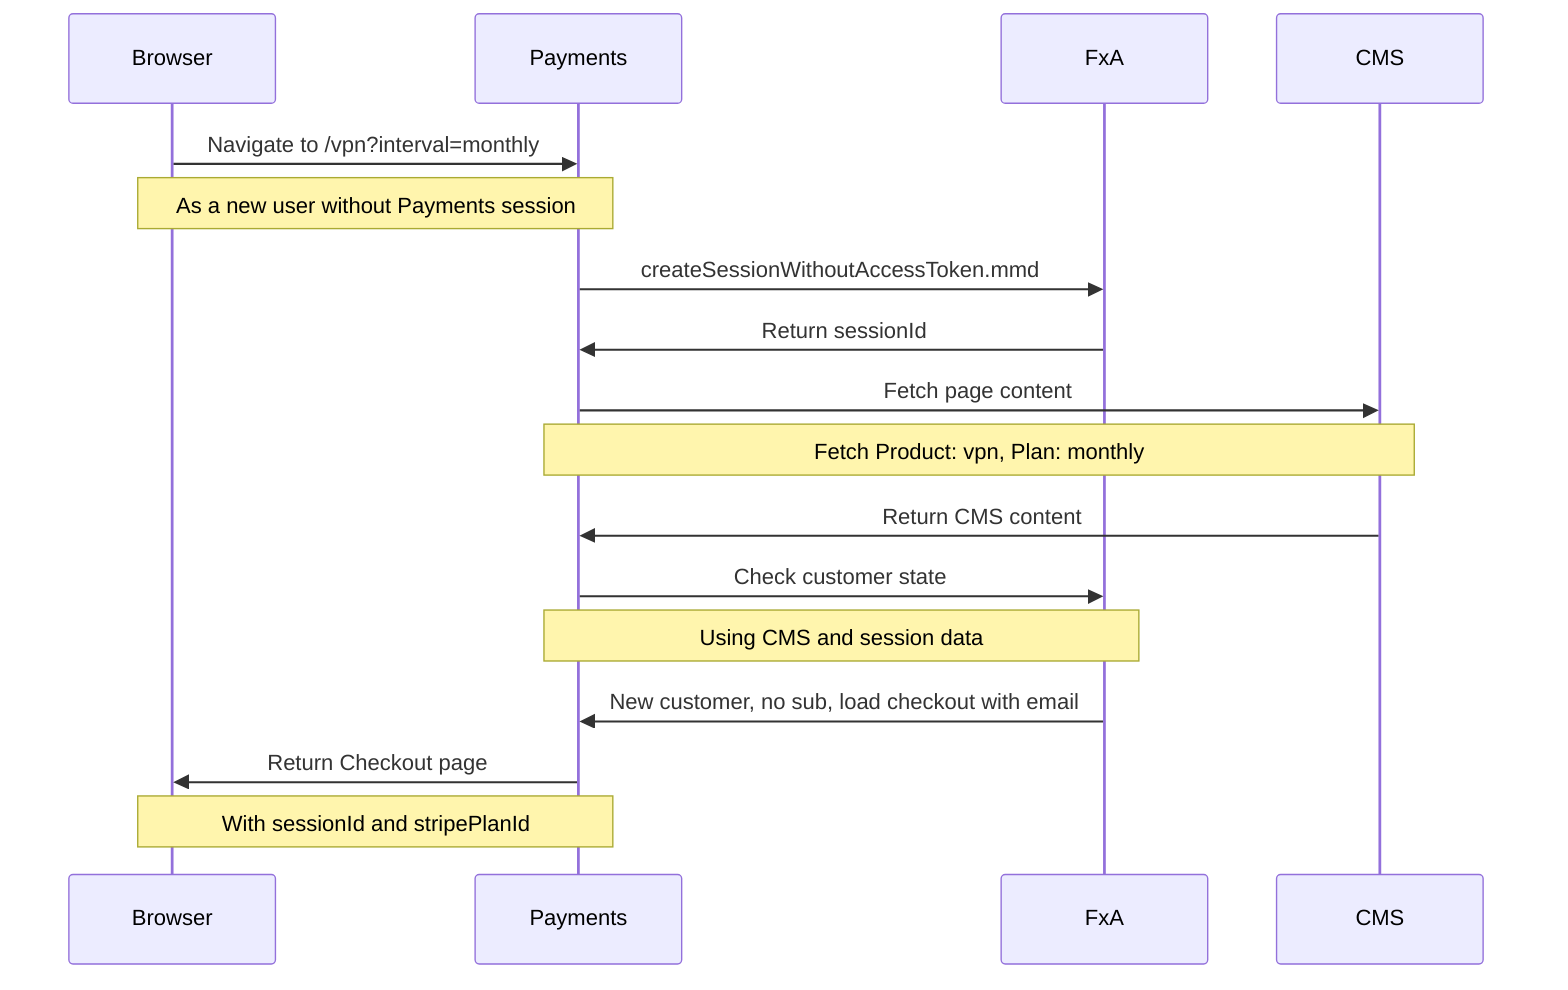 sequenceDiagram
    participant B as Browser
    participant P as Payments
    participant F as FxA
    participant C as CMS

    B->>P: Navigate to /vpn?interval=monthly
    Note over B,P: As a new user without Payments session
    P->>F: createSessionWithoutAccessToken.mmd
    F->>P: Return sessionId
    P->>C: Fetch page content 
    Note over P,C: Fetch Product: vpn, Plan: monthly
    C->>P: Return CMS content
    P->>F: Check customer state
    Note over P,F: Using CMS and session data
    F->>P: New customer, no sub, load checkout with email
    P->>B: Return Checkout page
    Note over P,B: With sessionId and stripePlanId